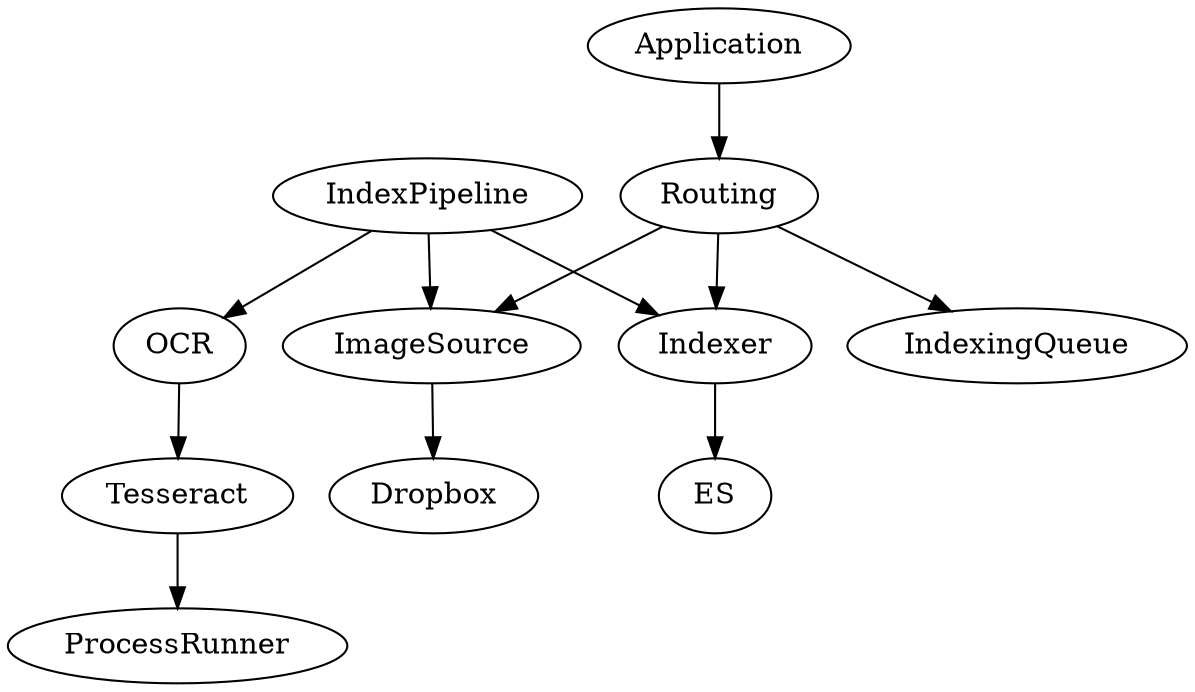 digraph G {
  "Application" -> "Routing";
  "Routing" -> "ImageSource";
  "Routing" -> "Indexer";
  "Routing" -> "IndexingQueue";
  "ImageSource" -> "Dropbox";
  "Indexer" -> "ES";
  "OCR" -> "Tesseract";
  "IndexPipeline" -> "ImageSource";
  "IndexPipeline" -> "Indexer";
  "IndexPipeline" -> "OCR";
  "Tesseract" -> "ProcessRunner";
}

